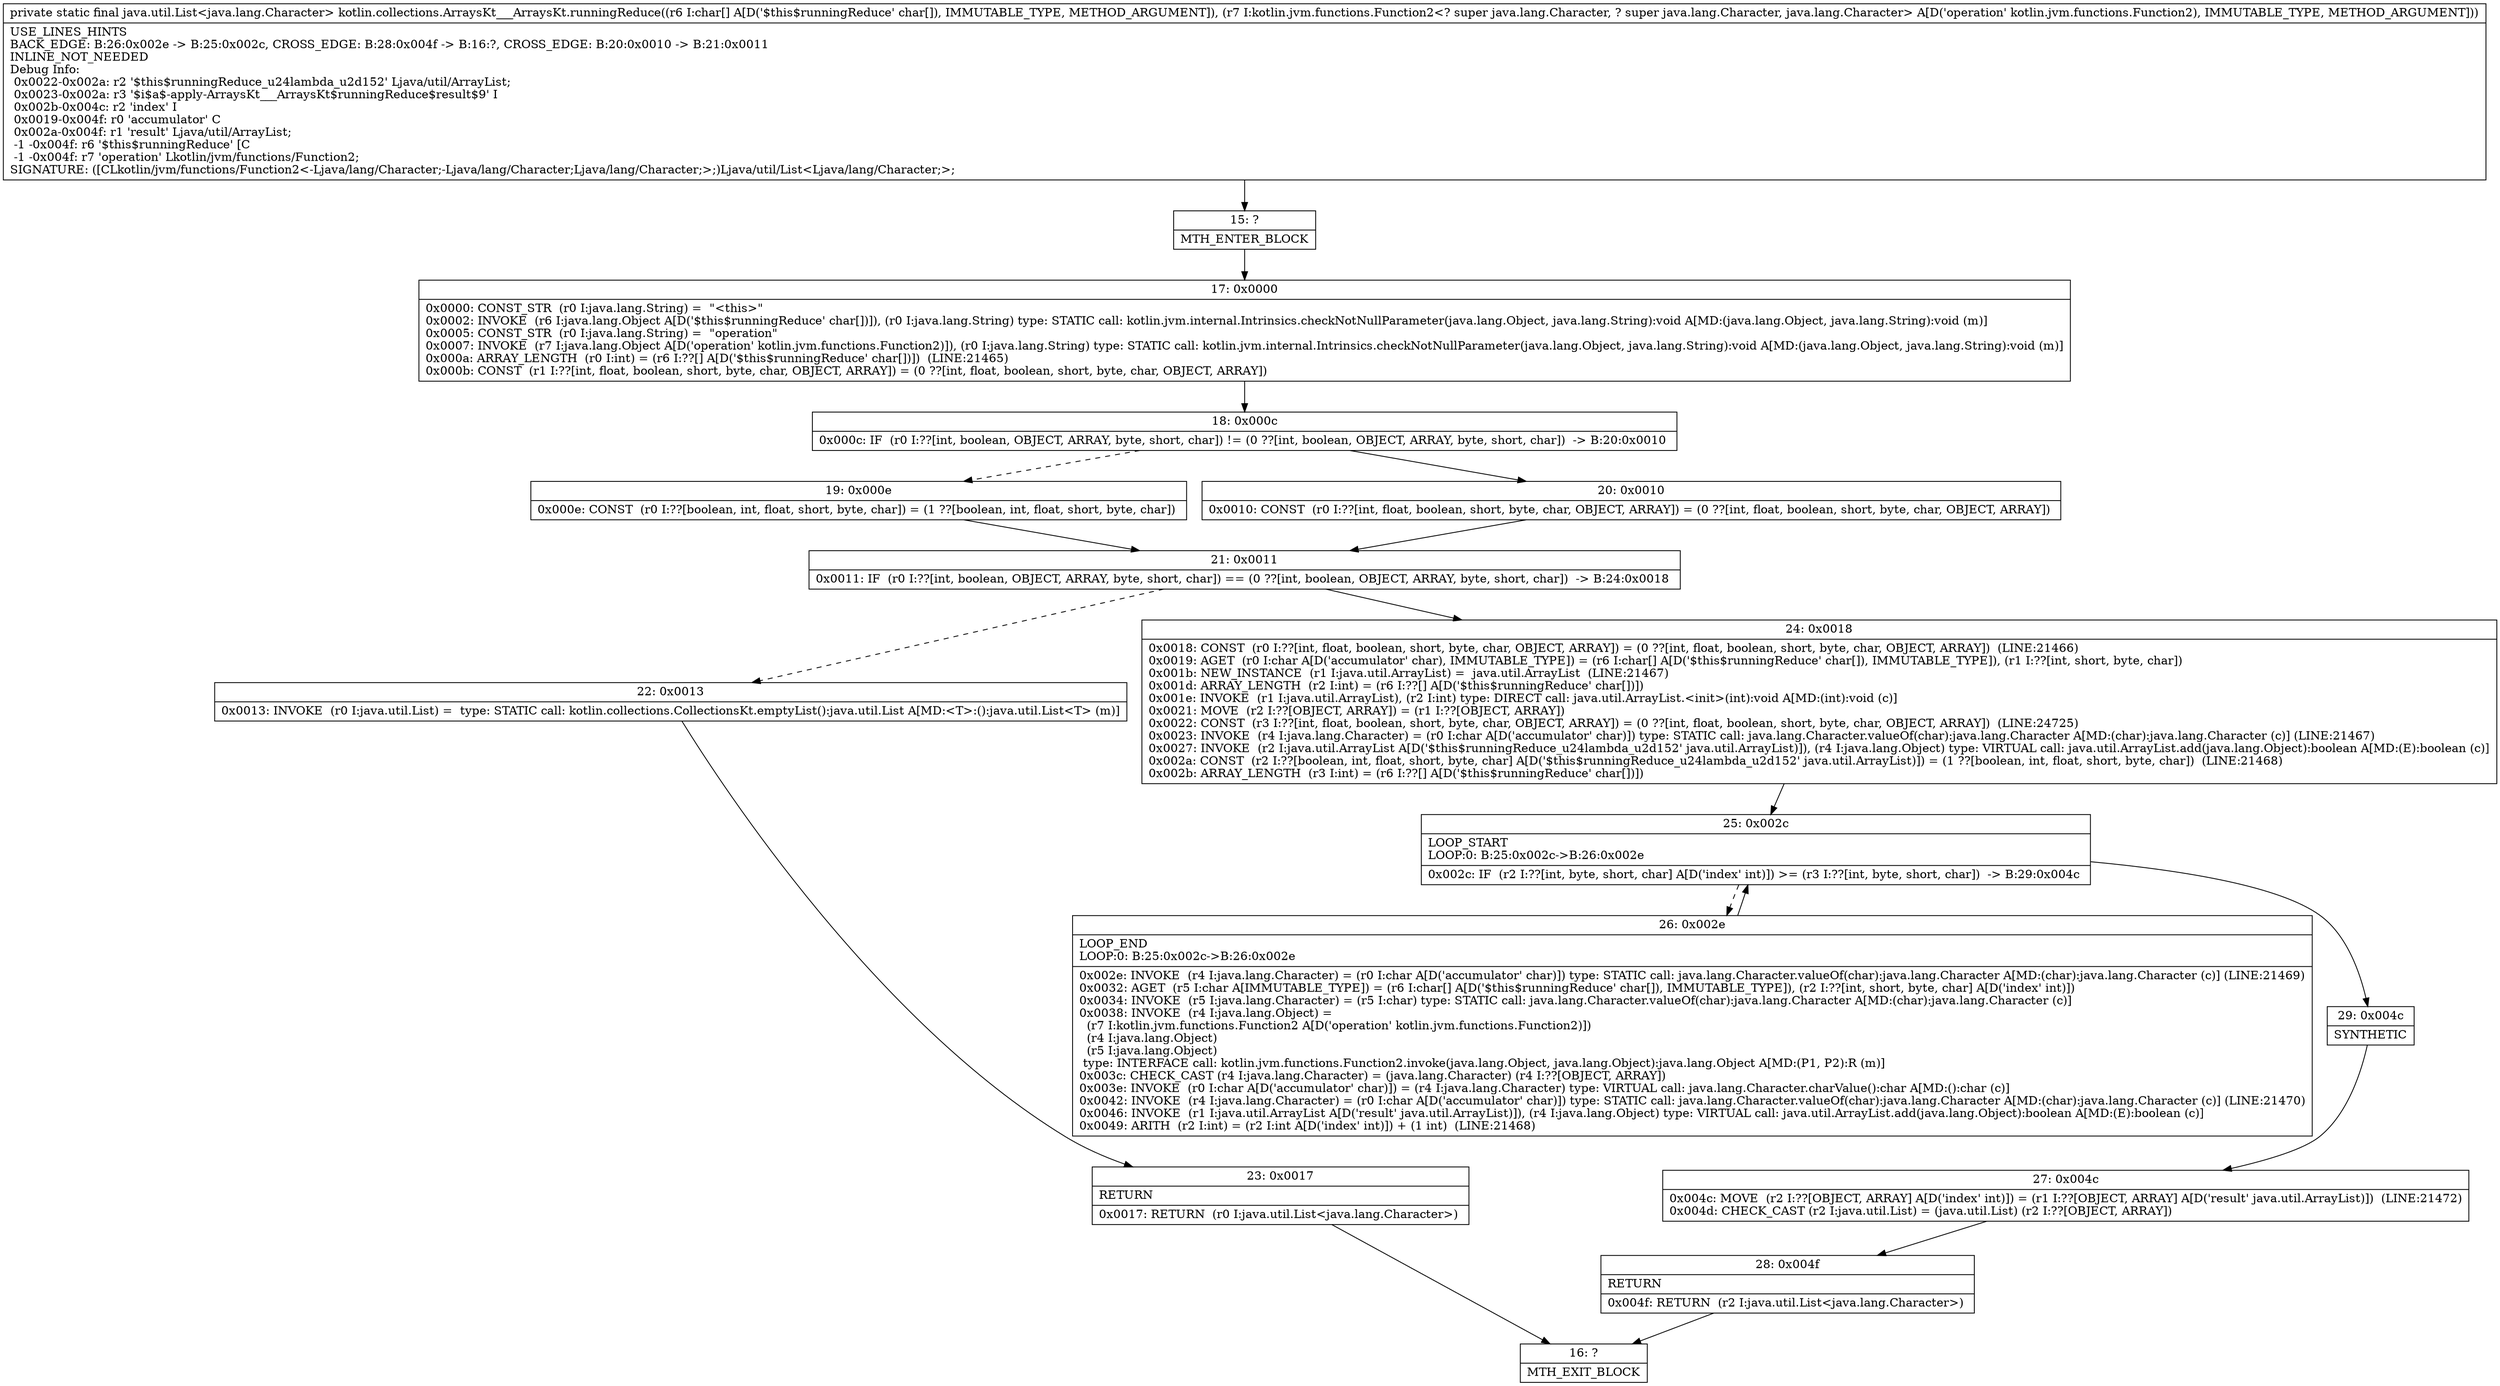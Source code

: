 digraph "CFG forkotlin.collections.ArraysKt___ArraysKt.runningReduce([CLkotlin\/jvm\/functions\/Function2;)Ljava\/util\/List;" {
Node_15 [shape=record,label="{15\:\ ?|MTH_ENTER_BLOCK\l}"];
Node_17 [shape=record,label="{17\:\ 0x0000|0x0000: CONST_STR  (r0 I:java.lang.String) =  \"\<this\>\" \l0x0002: INVOKE  (r6 I:java.lang.Object A[D('$this$runningReduce' char[])]), (r0 I:java.lang.String) type: STATIC call: kotlin.jvm.internal.Intrinsics.checkNotNullParameter(java.lang.Object, java.lang.String):void A[MD:(java.lang.Object, java.lang.String):void (m)]\l0x0005: CONST_STR  (r0 I:java.lang.String) =  \"operation\" \l0x0007: INVOKE  (r7 I:java.lang.Object A[D('operation' kotlin.jvm.functions.Function2)]), (r0 I:java.lang.String) type: STATIC call: kotlin.jvm.internal.Intrinsics.checkNotNullParameter(java.lang.Object, java.lang.String):void A[MD:(java.lang.Object, java.lang.String):void (m)]\l0x000a: ARRAY_LENGTH  (r0 I:int) = (r6 I:??[] A[D('$this$runningReduce' char[])])  (LINE:21465)\l0x000b: CONST  (r1 I:??[int, float, boolean, short, byte, char, OBJECT, ARRAY]) = (0 ??[int, float, boolean, short, byte, char, OBJECT, ARRAY]) \l}"];
Node_18 [shape=record,label="{18\:\ 0x000c|0x000c: IF  (r0 I:??[int, boolean, OBJECT, ARRAY, byte, short, char]) != (0 ??[int, boolean, OBJECT, ARRAY, byte, short, char])  \-\> B:20:0x0010 \l}"];
Node_19 [shape=record,label="{19\:\ 0x000e|0x000e: CONST  (r0 I:??[boolean, int, float, short, byte, char]) = (1 ??[boolean, int, float, short, byte, char]) \l}"];
Node_21 [shape=record,label="{21\:\ 0x0011|0x0011: IF  (r0 I:??[int, boolean, OBJECT, ARRAY, byte, short, char]) == (0 ??[int, boolean, OBJECT, ARRAY, byte, short, char])  \-\> B:24:0x0018 \l}"];
Node_22 [shape=record,label="{22\:\ 0x0013|0x0013: INVOKE  (r0 I:java.util.List) =  type: STATIC call: kotlin.collections.CollectionsKt.emptyList():java.util.List A[MD:\<T\>:():java.util.List\<T\> (m)]\l}"];
Node_23 [shape=record,label="{23\:\ 0x0017|RETURN\l|0x0017: RETURN  (r0 I:java.util.List\<java.lang.Character\>) \l}"];
Node_16 [shape=record,label="{16\:\ ?|MTH_EXIT_BLOCK\l}"];
Node_24 [shape=record,label="{24\:\ 0x0018|0x0018: CONST  (r0 I:??[int, float, boolean, short, byte, char, OBJECT, ARRAY]) = (0 ??[int, float, boolean, short, byte, char, OBJECT, ARRAY])  (LINE:21466)\l0x0019: AGET  (r0 I:char A[D('accumulator' char), IMMUTABLE_TYPE]) = (r6 I:char[] A[D('$this$runningReduce' char[]), IMMUTABLE_TYPE]), (r1 I:??[int, short, byte, char]) \l0x001b: NEW_INSTANCE  (r1 I:java.util.ArrayList) =  java.util.ArrayList  (LINE:21467)\l0x001d: ARRAY_LENGTH  (r2 I:int) = (r6 I:??[] A[D('$this$runningReduce' char[])]) \l0x001e: INVOKE  (r1 I:java.util.ArrayList), (r2 I:int) type: DIRECT call: java.util.ArrayList.\<init\>(int):void A[MD:(int):void (c)]\l0x0021: MOVE  (r2 I:??[OBJECT, ARRAY]) = (r1 I:??[OBJECT, ARRAY]) \l0x0022: CONST  (r3 I:??[int, float, boolean, short, byte, char, OBJECT, ARRAY]) = (0 ??[int, float, boolean, short, byte, char, OBJECT, ARRAY])  (LINE:24725)\l0x0023: INVOKE  (r4 I:java.lang.Character) = (r0 I:char A[D('accumulator' char)]) type: STATIC call: java.lang.Character.valueOf(char):java.lang.Character A[MD:(char):java.lang.Character (c)] (LINE:21467)\l0x0027: INVOKE  (r2 I:java.util.ArrayList A[D('$this$runningReduce_u24lambda_u2d152' java.util.ArrayList)]), (r4 I:java.lang.Object) type: VIRTUAL call: java.util.ArrayList.add(java.lang.Object):boolean A[MD:(E):boolean (c)]\l0x002a: CONST  (r2 I:??[boolean, int, float, short, byte, char] A[D('$this$runningReduce_u24lambda_u2d152' java.util.ArrayList)]) = (1 ??[boolean, int, float, short, byte, char])  (LINE:21468)\l0x002b: ARRAY_LENGTH  (r3 I:int) = (r6 I:??[] A[D('$this$runningReduce' char[])]) \l}"];
Node_25 [shape=record,label="{25\:\ 0x002c|LOOP_START\lLOOP:0: B:25:0x002c\-\>B:26:0x002e\l|0x002c: IF  (r2 I:??[int, byte, short, char] A[D('index' int)]) \>= (r3 I:??[int, byte, short, char])  \-\> B:29:0x004c \l}"];
Node_26 [shape=record,label="{26\:\ 0x002e|LOOP_END\lLOOP:0: B:25:0x002c\-\>B:26:0x002e\l|0x002e: INVOKE  (r4 I:java.lang.Character) = (r0 I:char A[D('accumulator' char)]) type: STATIC call: java.lang.Character.valueOf(char):java.lang.Character A[MD:(char):java.lang.Character (c)] (LINE:21469)\l0x0032: AGET  (r5 I:char A[IMMUTABLE_TYPE]) = (r6 I:char[] A[D('$this$runningReduce' char[]), IMMUTABLE_TYPE]), (r2 I:??[int, short, byte, char] A[D('index' int)]) \l0x0034: INVOKE  (r5 I:java.lang.Character) = (r5 I:char) type: STATIC call: java.lang.Character.valueOf(char):java.lang.Character A[MD:(char):java.lang.Character (c)]\l0x0038: INVOKE  (r4 I:java.lang.Object) = \l  (r7 I:kotlin.jvm.functions.Function2 A[D('operation' kotlin.jvm.functions.Function2)])\l  (r4 I:java.lang.Object)\l  (r5 I:java.lang.Object)\l type: INTERFACE call: kotlin.jvm.functions.Function2.invoke(java.lang.Object, java.lang.Object):java.lang.Object A[MD:(P1, P2):R (m)]\l0x003c: CHECK_CAST (r4 I:java.lang.Character) = (java.lang.Character) (r4 I:??[OBJECT, ARRAY]) \l0x003e: INVOKE  (r0 I:char A[D('accumulator' char)]) = (r4 I:java.lang.Character) type: VIRTUAL call: java.lang.Character.charValue():char A[MD:():char (c)]\l0x0042: INVOKE  (r4 I:java.lang.Character) = (r0 I:char A[D('accumulator' char)]) type: STATIC call: java.lang.Character.valueOf(char):java.lang.Character A[MD:(char):java.lang.Character (c)] (LINE:21470)\l0x0046: INVOKE  (r1 I:java.util.ArrayList A[D('result' java.util.ArrayList)]), (r4 I:java.lang.Object) type: VIRTUAL call: java.util.ArrayList.add(java.lang.Object):boolean A[MD:(E):boolean (c)]\l0x0049: ARITH  (r2 I:int) = (r2 I:int A[D('index' int)]) + (1 int)  (LINE:21468)\l}"];
Node_29 [shape=record,label="{29\:\ 0x004c|SYNTHETIC\l}"];
Node_27 [shape=record,label="{27\:\ 0x004c|0x004c: MOVE  (r2 I:??[OBJECT, ARRAY] A[D('index' int)]) = (r1 I:??[OBJECT, ARRAY] A[D('result' java.util.ArrayList)])  (LINE:21472)\l0x004d: CHECK_CAST (r2 I:java.util.List) = (java.util.List) (r2 I:??[OBJECT, ARRAY]) \l}"];
Node_28 [shape=record,label="{28\:\ 0x004f|RETURN\l|0x004f: RETURN  (r2 I:java.util.List\<java.lang.Character\>) \l}"];
Node_20 [shape=record,label="{20\:\ 0x0010|0x0010: CONST  (r0 I:??[int, float, boolean, short, byte, char, OBJECT, ARRAY]) = (0 ??[int, float, boolean, short, byte, char, OBJECT, ARRAY]) \l}"];
MethodNode[shape=record,label="{private static final java.util.List\<java.lang.Character\> kotlin.collections.ArraysKt___ArraysKt.runningReduce((r6 I:char[] A[D('$this$runningReduce' char[]), IMMUTABLE_TYPE, METHOD_ARGUMENT]), (r7 I:kotlin.jvm.functions.Function2\<? super java.lang.Character, ? super java.lang.Character, java.lang.Character\> A[D('operation' kotlin.jvm.functions.Function2), IMMUTABLE_TYPE, METHOD_ARGUMENT]))  | USE_LINES_HINTS\lBACK_EDGE: B:26:0x002e \-\> B:25:0x002c, CROSS_EDGE: B:28:0x004f \-\> B:16:?, CROSS_EDGE: B:20:0x0010 \-\> B:21:0x0011\lINLINE_NOT_NEEDED\lDebug Info:\l  0x0022\-0x002a: r2 '$this$runningReduce_u24lambda_u2d152' Ljava\/util\/ArrayList;\l  0x0023\-0x002a: r3 '$i$a$\-apply\-ArraysKt___ArraysKt$runningReduce$result$9' I\l  0x002b\-0x004c: r2 'index' I\l  0x0019\-0x004f: r0 'accumulator' C\l  0x002a\-0x004f: r1 'result' Ljava\/util\/ArrayList;\l  \-1 \-0x004f: r6 '$this$runningReduce' [C\l  \-1 \-0x004f: r7 'operation' Lkotlin\/jvm\/functions\/Function2;\lSIGNATURE: ([CLkotlin\/jvm\/functions\/Function2\<\-Ljava\/lang\/Character;\-Ljava\/lang\/Character;Ljava\/lang\/Character;\>;)Ljava\/util\/List\<Ljava\/lang\/Character;\>;\l}"];
MethodNode -> Node_15;Node_15 -> Node_17;
Node_17 -> Node_18;
Node_18 -> Node_19[style=dashed];
Node_18 -> Node_20;
Node_19 -> Node_21;
Node_21 -> Node_22[style=dashed];
Node_21 -> Node_24;
Node_22 -> Node_23;
Node_23 -> Node_16;
Node_24 -> Node_25;
Node_25 -> Node_26[style=dashed];
Node_25 -> Node_29;
Node_26 -> Node_25;
Node_29 -> Node_27;
Node_27 -> Node_28;
Node_28 -> Node_16;
Node_20 -> Node_21;
}

